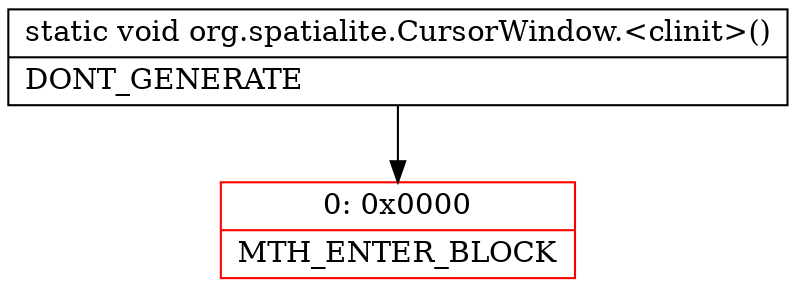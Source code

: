 digraph "CFG fororg.spatialite.CursorWindow.\<clinit\>()V" {
subgraph cluster_Region_2004381731 {
label = "R(0)";
node [shape=record,color=blue];
}
Node_0 [shape=record,color=red,label="{0\:\ 0x0000|MTH_ENTER_BLOCK\l}"];
MethodNode[shape=record,label="{static void org.spatialite.CursorWindow.\<clinit\>()  | DONT_GENERATE\l}"];
MethodNode -> Node_0;
}

